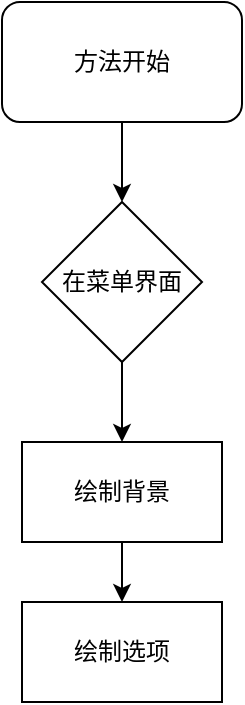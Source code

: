 <mxfile version="12.6.5" type="device"><diagram id="OMB-bxUzDCjcwogqn2Lj" name="第 1 页"><mxGraphModel dx="460" dy="813" grid="1" gridSize="10" guides="1" tooltips="1" connect="1" arrows="1" fold="1" page="1" pageScale="1" pageWidth="1169" pageHeight="827" math="0" shadow="0"><root><mxCell id="0"/><mxCell id="1" parent="0"/><mxCell id="m5vYmlDEtnb5Zpi_rlzd-7" style="edgeStyle=orthogonalEdgeStyle;rounded=0;orthogonalLoop=1;jettySize=auto;html=1;exitX=0.5;exitY=1;exitDx=0;exitDy=0;entryX=0.5;entryY=0;entryDx=0;entryDy=0;" edge="1" parent="1" source="m5vYmlDEtnb5Zpi_rlzd-1" target="m5vYmlDEtnb5Zpi_rlzd-3"><mxGeometry relative="1" as="geometry"/></mxCell><mxCell id="m5vYmlDEtnb5Zpi_rlzd-1" value="方法开始" style="rounded=1;whiteSpace=wrap;html=1;" vertex="1" parent="1"><mxGeometry x="20" y="20" width="120" height="60" as="geometry"/></mxCell><mxCell id="m5vYmlDEtnb5Zpi_rlzd-6" value="" style="edgeStyle=orthogonalEdgeStyle;rounded=0;orthogonalLoop=1;jettySize=auto;html=1;" edge="1" parent="1" source="m5vYmlDEtnb5Zpi_rlzd-2" target="m5vYmlDEtnb5Zpi_rlzd-5"><mxGeometry relative="1" as="geometry"/></mxCell><mxCell id="m5vYmlDEtnb5Zpi_rlzd-2" value="绘制背景" style="rounded=0;whiteSpace=wrap;html=1;" vertex="1" parent="1"><mxGeometry x="30" y="240" width="100" height="50" as="geometry"/></mxCell><mxCell id="m5vYmlDEtnb5Zpi_rlzd-5" value="绘制选项" style="rounded=0;whiteSpace=wrap;html=1;" vertex="1" parent="1"><mxGeometry x="30" y="320" width="100" height="50" as="geometry"/></mxCell><mxCell id="m5vYmlDEtnb5Zpi_rlzd-4" style="edgeStyle=orthogonalEdgeStyle;rounded=0;orthogonalLoop=1;jettySize=auto;html=1;exitX=0.5;exitY=1;exitDx=0;exitDy=0;" edge="1" parent="1" source="m5vYmlDEtnb5Zpi_rlzd-3" target="m5vYmlDEtnb5Zpi_rlzd-2"><mxGeometry relative="1" as="geometry"/></mxCell><mxCell id="m5vYmlDEtnb5Zpi_rlzd-3" value="在菜单界面" style="rhombus;whiteSpace=wrap;html=1;" vertex="1" parent="1"><mxGeometry x="40" y="120" width="80" height="80" as="geometry"/></mxCell></root></mxGraphModel></diagram></mxfile>